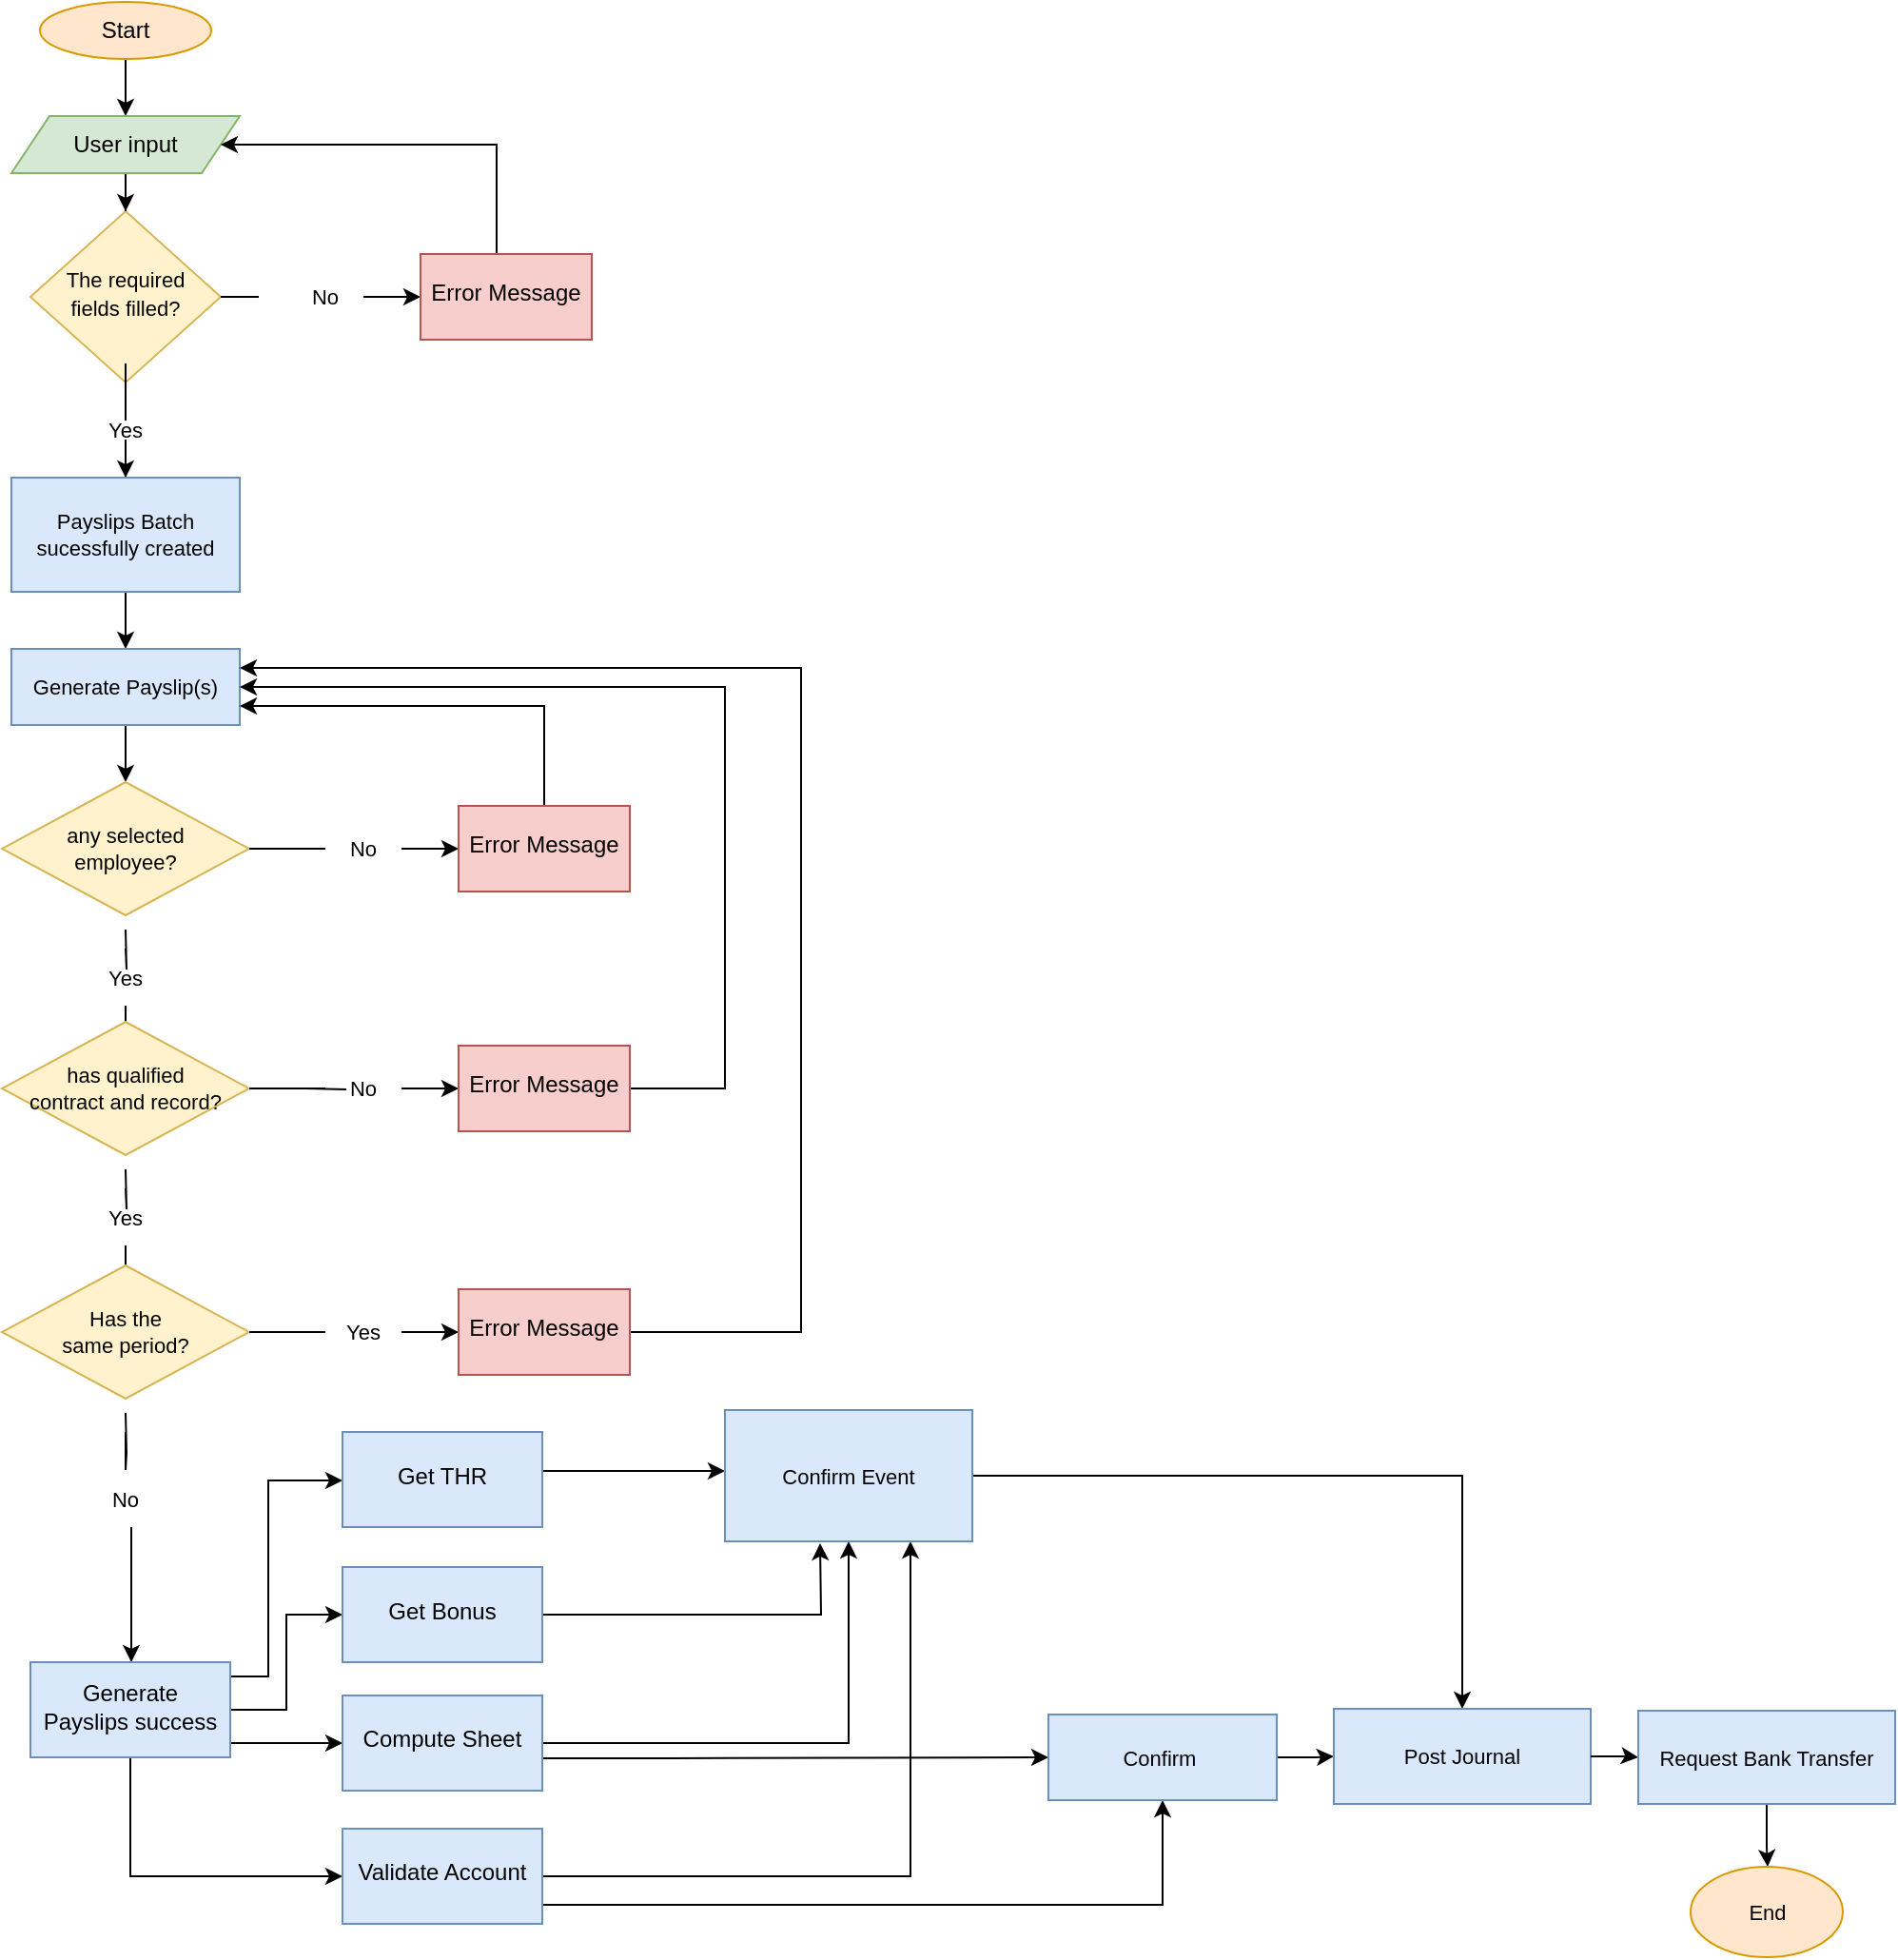 <mxfile version="20.8.5" type="github">
  <diagram id="C5RBs43oDa-KdzZeNtuy" name="Page-1">
    <mxGraphModel dx="794" dy="1631" grid="1" gridSize="10" guides="1" tooltips="1" connect="1" arrows="1" fold="1" page="1" pageScale="1" pageWidth="827" pageHeight="1169" math="0" shadow="0">
      <root>
        <mxCell id="WIyWlLk6GJQsqaUBKTNV-0" />
        <mxCell id="WIyWlLk6GJQsqaUBKTNV-1" parent="WIyWlLk6GJQsqaUBKTNV-0" />
        <mxCell id="r1_qZ7Ixaw1Gg7c2sVaV-5" value="" style="edgeStyle=orthogonalEdgeStyle;rounded=0;orthogonalLoop=1;jettySize=auto;html=1;fontSize=11;startArrow=none;" parent="WIyWlLk6GJQsqaUBKTNV-1" source="r1_qZ7Ixaw1Gg7c2sVaV-6" target="r1_qZ7Ixaw1Gg7c2sVaV-4" edge="1">
          <mxGeometry relative="1" as="geometry" />
        </mxCell>
        <mxCell id="r1_qZ7Ixaw1Gg7c2sVaV-9" value="" style="edgeStyle=orthogonalEdgeStyle;rounded=0;orthogonalLoop=1;jettySize=auto;html=1;fontSize=11;startArrow=none;" parent="WIyWlLk6GJQsqaUBKTNV-1" source="r1_qZ7Ixaw1Gg7c2sVaV-10" target="r1_qZ7Ixaw1Gg7c2sVaV-8" edge="1">
          <mxGeometry relative="1" as="geometry" />
        </mxCell>
        <mxCell id="WIyWlLk6GJQsqaUBKTNV-6" value="&lt;font style=&quot;font-size: 11px;&quot;&gt;The required fields filled?&lt;/font&gt;" style="rhombus;whiteSpace=wrap;html=1;shadow=0;fontFamily=Helvetica;fontSize=12;align=center;strokeWidth=1;spacing=6;spacingTop=-4;fillColor=#fff2cc;strokeColor=#d6b656;" parent="WIyWlLk6GJQsqaUBKTNV-1" vertex="1">
          <mxGeometry x="145" y="90" width="100" height="90" as="geometry" />
        </mxCell>
        <mxCell id="r1_qZ7Ixaw1Gg7c2sVaV-2" value="" style="edgeStyle=orthogonalEdgeStyle;rounded=0;orthogonalLoop=1;jettySize=auto;html=1;" parent="WIyWlLk6GJQsqaUBKTNV-1" source="r1_qZ7Ixaw1Gg7c2sVaV-0" target="r1_qZ7Ixaw1Gg7c2sVaV-1" edge="1">
          <mxGeometry relative="1" as="geometry" />
        </mxCell>
        <mxCell id="r1_qZ7Ixaw1Gg7c2sVaV-0" value="Start" style="ellipse;whiteSpace=wrap;html=1;fillColor=#ffe6cc;strokeColor=#d79b00;" parent="WIyWlLk6GJQsqaUBKTNV-1" vertex="1">
          <mxGeometry x="150" y="-20" width="90" height="30" as="geometry" />
        </mxCell>
        <mxCell id="r1_qZ7Ixaw1Gg7c2sVaV-3" value="" style="edgeStyle=orthogonalEdgeStyle;rounded=0;orthogonalLoop=1;jettySize=auto;html=1;fontSize=11;" parent="WIyWlLk6GJQsqaUBKTNV-1" source="r1_qZ7Ixaw1Gg7c2sVaV-1" target="WIyWlLk6GJQsqaUBKTNV-6" edge="1">
          <mxGeometry relative="1" as="geometry" />
        </mxCell>
        <mxCell id="r1_qZ7Ixaw1Gg7c2sVaV-1" value="User input" style="shape=parallelogram;perimeter=parallelogramPerimeter;whiteSpace=wrap;html=1;fixedSize=1;fillColor=#d5e8d4;strokeColor=#82b366;" parent="WIyWlLk6GJQsqaUBKTNV-1" vertex="1">
          <mxGeometry x="135" y="40" width="120" height="30" as="geometry" />
        </mxCell>
        <mxCell id="r1_qZ7Ixaw1Gg7c2sVaV-17" value="" style="edgeStyle=orthogonalEdgeStyle;rounded=0;orthogonalLoop=1;jettySize=auto;html=1;fontSize=11;" parent="WIyWlLk6GJQsqaUBKTNV-1" source="r1_qZ7Ixaw1Gg7c2sVaV-4" target="r1_qZ7Ixaw1Gg7c2sVaV-16" edge="1">
          <mxGeometry relative="1" as="geometry" />
        </mxCell>
        <mxCell id="r1_qZ7Ixaw1Gg7c2sVaV-4" value="Payslips Batch sucessfully created" style="rounded=0;whiteSpace=wrap;html=1;fontSize=11;fillColor=#dae8fc;strokeColor=#6c8ebf;" parent="WIyWlLk6GJQsqaUBKTNV-1" vertex="1">
          <mxGeometry x="135" y="230" width="120" height="60" as="geometry" />
        </mxCell>
        <mxCell id="r1_qZ7Ixaw1Gg7c2sVaV-7" value="" style="edgeStyle=orthogonalEdgeStyle;rounded=0;orthogonalLoop=1;jettySize=auto;html=1;fontSize=11;endArrow=none;" parent="WIyWlLk6GJQsqaUBKTNV-1" source="WIyWlLk6GJQsqaUBKTNV-6" target="r1_qZ7Ixaw1Gg7c2sVaV-6" edge="1">
          <mxGeometry relative="1" as="geometry">
            <mxPoint x="195" y="180" as="sourcePoint" />
            <mxPoint x="195" y="230" as="targetPoint" />
          </mxGeometry>
        </mxCell>
        <mxCell id="r1_qZ7Ixaw1Gg7c2sVaV-6" value="Yes" style="text;html=1;strokeColor=none;fillColor=none;align=center;verticalAlign=middle;whiteSpace=wrap;rounded=0;fontSize=11;" parent="WIyWlLk6GJQsqaUBKTNV-1" vertex="1">
          <mxGeometry x="165" y="190" width="60" height="30" as="geometry" />
        </mxCell>
        <mxCell id="r1_qZ7Ixaw1Gg7c2sVaV-15" style="edgeStyle=orthogonalEdgeStyle;rounded=0;orthogonalLoop=1;jettySize=auto;html=1;entryX=1;entryY=0.5;entryDx=0;entryDy=0;fontSize=11;" parent="WIyWlLk6GJQsqaUBKTNV-1" source="r1_qZ7Ixaw1Gg7c2sVaV-8" target="r1_qZ7Ixaw1Gg7c2sVaV-1" edge="1">
          <mxGeometry relative="1" as="geometry">
            <Array as="points">
              <mxPoint x="390" y="55" />
            </Array>
          </mxGeometry>
        </mxCell>
        <mxCell id="r1_qZ7Ixaw1Gg7c2sVaV-8" value="Error Message" style="whiteSpace=wrap;html=1;shadow=0;strokeWidth=1;spacing=6;spacingTop=-4;fillColor=#f8cecc;strokeColor=#b85450;" parent="WIyWlLk6GJQsqaUBKTNV-1" vertex="1">
          <mxGeometry x="350" y="112.5" width="90" height="45" as="geometry" />
        </mxCell>
        <mxCell id="r1_qZ7Ixaw1Gg7c2sVaV-14" value="" style="edgeStyle=orthogonalEdgeStyle;rounded=0;orthogonalLoop=1;jettySize=auto;html=1;fontSize=11;endArrow=none;" parent="WIyWlLk6GJQsqaUBKTNV-1" source="WIyWlLk6GJQsqaUBKTNV-6" edge="1">
          <mxGeometry relative="1" as="geometry">
            <mxPoint x="245" y="135" as="sourcePoint" />
            <mxPoint x="255" y="135" as="targetPoint" />
          </mxGeometry>
        </mxCell>
        <mxCell id="r1_qZ7Ixaw1Gg7c2sVaV-10" value="No" style="text;html=1;strokeColor=none;fillColor=none;align=center;verticalAlign=middle;whiteSpace=wrap;rounded=0;fontSize=11;" parent="WIyWlLk6GJQsqaUBKTNV-1" vertex="1">
          <mxGeometry x="280" y="120" width="40" height="30" as="geometry" />
        </mxCell>
        <mxCell id="r1_qZ7Ixaw1Gg7c2sVaV-19" value="" style="edgeStyle=orthogonalEdgeStyle;rounded=0;orthogonalLoop=1;jettySize=auto;html=1;fontSize=11;" parent="WIyWlLk6GJQsqaUBKTNV-1" source="r1_qZ7Ixaw1Gg7c2sVaV-16" target="r1_qZ7Ixaw1Gg7c2sVaV-18" edge="1">
          <mxGeometry relative="1" as="geometry" />
        </mxCell>
        <mxCell id="r1_qZ7Ixaw1Gg7c2sVaV-16" value="Generate Payslip(s)" style="rounded=0;whiteSpace=wrap;html=1;fontSize=11;fillColor=#dae8fc;strokeColor=#6c8ebf;" parent="WIyWlLk6GJQsqaUBKTNV-1" vertex="1">
          <mxGeometry x="135" y="320" width="120" height="40" as="geometry" />
        </mxCell>
        <mxCell id="r1_qZ7Ixaw1Gg7c2sVaV-18" value="any selected &lt;br&gt;employee?" style="rhombus;whiteSpace=wrap;html=1;fontSize=11;rounded=0;fillColor=#fff2cc;strokeColor=#d6b656;" parent="WIyWlLk6GJQsqaUBKTNV-1" vertex="1">
          <mxGeometry x="130" y="390" width="130" height="70" as="geometry" />
        </mxCell>
        <mxCell id="r1_qZ7Ixaw1Gg7c2sVaV-25" value="" style="edgeStyle=orthogonalEdgeStyle;rounded=0;orthogonalLoop=1;jettySize=auto;html=1;fontSize=11;startArrow=none;" parent="WIyWlLk6GJQsqaUBKTNV-1" source="r1_qZ7Ixaw1Gg7c2sVaV-28" edge="1">
          <mxGeometry relative="1" as="geometry">
            <mxPoint x="195" y="517.5" as="targetPoint" />
          </mxGeometry>
        </mxCell>
        <mxCell id="r1_qZ7Ixaw1Gg7c2sVaV-26" value="" style="edgeStyle=orthogonalEdgeStyle;rounded=0;orthogonalLoop=1;jettySize=auto;html=1;fontSize=11;startArrow=none;" parent="WIyWlLk6GJQsqaUBKTNV-1" source="r1_qZ7Ixaw1Gg7c2sVaV-31" target="r1_qZ7Ixaw1Gg7c2sVaV-29" edge="1">
          <mxGeometry relative="1" as="geometry" />
        </mxCell>
        <mxCell id="r1_qZ7Ixaw1Gg7c2sVaV-27" value="" style="edgeStyle=orthogonalEdgeStyle;rounded=0;orthogonalLoop=1;jettySize=auto;html=1;fontSize=11;endArrow=none;" parent="WIyWlLk6GJQsqaUBKTNV-1" target="r1_qZ7Ixaw1Gg7c2sVaV-28" edge="1">
          <mxGeometry relative="1" as="geometry">
            <mxPoint x="195" y="467.5" as="sourcePoint" />
            <mxPoint x="195" y="517.5" as="targetPoint" />
          </mxGeometry>
        </mxCell>
        <mxCell id="r1_qZ7Ixaw1Gg7c2sVaV-28" value="Yes" style="text;html=1;strokeColor=none;fillColor=none;align=center;verticalAlign=middle;whiteSpace=wrap;rounded=0;fontSize=11;" parent="WIyWlLk6GJQsqaUBKTNV-1" vertex="1">
          <mxGeometry x="165" y="477.5" width="60" height="30" as="geometry" />
        </mxCell>
        <mxCell id="r1_qZ7Ixaw1Gg7c2sVaV-32" style="edgeStyle=orthogonalEdgeStyle;rounded=0;orthogonalLoop=1;jettySize=auto;html=1;entryX=1;entryY=0.75;entryDx=0;entryDy=0;fontSize=11;" parent="WIyWlLk6GJQsqaUBKTNV-1" source="r1_qZ7Ixaw1Gg7c2sVaV-29" target="r1_qZ7Ixaw1Gg7c2sVaV-16" edge="1">
          <mxGeometry relative="1" as="geometry">
            <Array as="points">
              <mxPoint x="415" y="350" />
            </Array>
          </mxGeometry>
        </mxCell>
        <mxCell id="r1_qZ7Ixaw1Gg7c2sVaV-29" value="Error Message" style="whiteSpace=wrap;html=1;shadow=0;strokeWidth=1;spacing=6;spacingTop=-4;fillColor=#f8cecc;strokeColor=#b85450;" parent="WIyWlLk6GJQsqaUBKTNV-1" vertex="1">
          <mxGeometry x="370" y="402.5" width="90" height="45" as="geometry" />
        </mxCell>
        <mxCell id="r1_qZ7Ixaw1Gg7c2sVaV-30" value="" style="edgeStyle=orthogonalEdgeStyle;rounded=0;orthogonalLoop=1;jettySize=auto;html=1;fontSize=11;endArrow=none;" parent="WIyWlLk6GJQsqaUBKTNV-1" target="r1_qZ7Ixaw1Gg7c2sVaV-31" edge="1">
          <mxGeometry relative="1" as="geometry">
            <mxPoint x="290" y="425" as="sourcePoint" />
            <mxPoint x="380" y="425" as="targetPoint" />
            <Array as="points">
              <mxPoint x="260" y="425" />
              <mxPoint x="260" y="425" />
            </Array>
          </mxGeometry>
        </mxCell>
        <mxCell id="r1_qZ7Ixaw1Gg7c2sVaV-31" value="No" style="text;html=1;strokeColor=none;fillColor=none;align=center;verticalAlign=middle;whiteSpace=wrap;rounded=0;fontSize=11;" parent="WIyWlLk6GJQsqaUBKTNV-1" vertex="1">
          <mxGeometry x="300" y="410" width="40" height="30" as="geometry" />
        </mxCell>
        <mxCell id="r1_qZ7Ixaw1Gg7c2sVaV-33" value="&lt;font style=&quot;font-size: 11px;&quot;&gt;has qualified &lt;br&gt;contract and record?&lt;/font&gt;" style="rhombus;whiteSpace=wrap;html=1;fontSize=11;rounded=0;fillColor=#fff2cc;strokeColor=#d6b656;" parent="WIyWlLk6GJQsqaUBKTNV-1" vertex="1">
          <mxGeometry x="130" y="516" width="130" height="70" as="geometry" />
        </mxCell>
        <mxCell id="r1_qZ7Ixaw1Gg7c2sVaV-34" value="" style="edgeStyle=orthogonalEdgeStyle;rounded=0;orthogonalLoop=1;jettySize=auto;html=1;fontSize=11;startArrow=none;" parent="WIyWlLk6GJQsqaUBKTNV-1" source="r1_qZ7Ixaw1Gg7c2sVaV-37" edge="1">
          <mxGeometry relative="1" as="geometry">
            <mxPoint x="195" y="643.5" as="targetPoint" />
          </mxGeometry>
        </mxCell>
        <mxCell id="r1_qZ7Ixaw1Gg7c2sVaV-35" value="" style="edgeStyle=orthogonalEdgeStyle;rounded=0;orthogonalLoop=1;jettySize=auto;html=1;fontSize=11;startArrow=none;" parent="WIyWlLk6GJQsqaUBKTNV-1" source="r1_qZ7Ixaw1Gg7c2sVaV-40" target="r1_qZ7Ixaw1Gg7c2sVaV-38" edge="1">
          <mxGeometry relative="1" as="geometry" />
        </mxCell>
        <mxCell id="r1_qZ7Ixaw1Gg7c2sVaV-36" value="" style="edgeStyle=orthogonalEdgeStyle;rounded=0;orthogonalLoop=1;jettySize=auto;html=1;fontSize=11;endArrow=none;" parent="WIyWlLk6GJQsqaUBKTNV-1" target="r1_qZ7Ixaw1Gg7c2sVaV-37" edge="1">
          <mxGeometry relative="1" as="geometry">
            <mxPoint x="195" y="593.5" as="sourcePoint" />
            <mxPoint x="195" y="643.5" as="targetPoint" />
          </mxGeometry>
        </mxCell>
        <mxCell id="r1_qZ7Ixaw1Gg7c2sVaV-37" value="Yes" style="text;html=1;strokeColor=none;fillColor=none;align=center;verticalAlign=middle;whiteSpace=wrap;rounded=0;fontSize=11;" parent="WIyWlLk6GJQsqaUBKTNV-1" vertex="1">
          <mxGeometry x="165" y="603.5" width="60" height="30" as="geometry" />
        </mxCell>
        <mxCell id="r1_qZ7Ixaw1Gg7c2sVaV-41" style="edgeStyle=orthogonalEdgeStyle;rounded=0;orthogonalLoop=1;jettySize=auto;html=1;entryX=1;entryY=0.5;entryDx=0;entryDy=0;fontSize=11;" parent="WIyWlLk6GJQsqaUBKTNV-1" source="r1_qZ7Ixaw1Gg7c2sVaV-38" target="r1_qZ7Ixaw1Gg7c2sVaV-16" edge="1">
          <mxGeometry relative="1" as="geometry">
            <Array as="points">
              <mxPoint x="510" y="551" />
              <mxPoint x="510" y="340" />
            </Array>
          </mxGeometry>
        </mxCell>
        <mxCell id="r1_qZ7Ixaw1Gg7c2sVaV-38" value="Error Message" style="whiteSpace=wrap;html=1;shadow=0;strokeWidth=1;spacing=6;spacingTop=-4;fillColor=#f8cecc;strokeColor=#b85450;" parent="WIyWlLk6GJQsqaUBKTNV-1" vertex="1">
          <mxGeometry x="370" y="528.5" width="90" height="45" as="geometry" />
        </mxCell>
        <mxCell id="r1_qZ7Ixaw1Gg7c2sVaV-39" value="" style="edgeStyle=orthogonalEdgeStyle;rounded=0;orthogonalLoop=1;jettySize=auto;html=1;fontSize=11;endArrow=none;" parent="WIyWlLk6GJQsqaUBKTNV-1" target="r1_qZ7Ixaw1Gg7c2sVaV-40" edge="1">
          <mxGeometry relative="1" as="geometry">
            <mxPoint x="290" y="551" as="sourcePoint" />
            <mxPoint x="380" y="551" as="targetPoint" />
          </mxGeometry>
        </mxCell>
        <mxCell id="r1_qZ7Ixaw1Gg7c2sVaV-72" value="" style="edgeStyle=orthogonalEdgeStyle;rounded=0;orthogonalLoop=1;jettySize=auto;html=1;fontSize=11;endArrow=none;endFill=0;" parent="WIyWlLk6GJQsqaUBKTNV-1" source="r1_qZ7Ixaw1Gg7c2sVaV-40" target="r1_qZ7Ixaw1Gg7c2sVaV-33" edge="1">
          <mxGeometry relative="1" as="geometry" />
        </mxCell>
        <mxCell id="r1_qZ7Ixaw1Gg7c2sVaV-40" value="No" style="text;html=1;strokeColor=none;fillColor=none;align=center;verticalAlign=middle;whiteSpace=wrap;rounded=0;fontSize=11;" parent="WIyWlLk6GJQsqaUBKTNV-1" vertex="1">
          <mxGeometry x="300" y="536" width="40" height="30" as="geometry" />
        </mxCell>
        <mxCell id="r1_qZ7Ixaw1Gg7c2sVaV-50" value="Has the &lt;br&gt;same period?" style="rhombus;whiteSpace=wrap;html=1;fontSize=11;rounded=0;fillColor=#fff2cc;strokeColor=#d6b656;" parent="WIyWlLk6GJQsqaUBKTNV-1" vertex="1">
          <mxGeometry x="130" y="644" width="130" height="70" as="geometry" />
        </mxCell>
        <mxCell id="r1_qZ7Ixaw1Gg7c2sVaV-52" value="" style="edgeStyle=orthogonalEdgeStyle;rounded=0;orthogonalLoop=1;jettySize=auto;html=1;fontSize=11;startArrow=none;" parent="WIyWlLk6GJQsqaUBKTNV-1" source="r1_qZ7Ixaw1Gg7c2sVaV-57" target="r1_qZ7Ixaw1Gg7c2sVaV-55" edge="1">
          <mxGeometry relative="1" as="geometry" />
        </mxCell>
        <mxCell id="r1_qZ7Ixaw1Gg7c2sVaV-53" value="" style="edgeStyle=orthogonalEdgeStyle;rounded=0;orthogonalLoop=1;jettySize=auto;html=1;fontSize=11;endArrow=none;startArrow=none;" parent="WIyWlLk6GJQsqaUBKTNV-1" source="r1_qZ7Ixaw1Gg7c2sVaV-54" edge="1">
          <mxGeometry relative="1" as="geometry">
            <mxPoint x="195" y="721.5" as="sourcePoint" />
            <mxPoint x="195" y="731.5" as="targetPoint" />
          </mxGeometry>
        </mxCell>
        <mxCell id="r1_qZ7Ixaw1Gg7c2sVaV-82" value="" style="edgeStyle=orthogonalEdgeStyle;rounded=0;orthogonalLoop=1;jettySize=auto;html=1;fontSize=11;" parent="WIyWlLk6GJQsqaUBKTNV-1" source="r1_qZ7Ixaw1Gg7c2sVaV-54" target="r1_qZ7Ixaw1Gg7c2sVaV-58" edge="1">
          <mxGeometry relative="1" as="geometry">
            <Array as="points">
              <mxPoint x="198" y="830" />
              <mxPoint x="198" y="830" />
            </Array>
          </mxGeometry>
        </mxCell>
        <mxCell id="r1_qZ7Ixaw1Gg7c2sVaV-59" style="edgeStyle=orthogonalEdgeStyle;rounded=0;orthogonalLoop=1;jettySize=auto;html=1;entryX=1;entryY=0.25;entryDx=0;entryDy=0;fontSize=11;" parent="WIyWlLk6GJQsqaUBKTNV-1" source="r1_qZ7Ixaw1Gg7c2sVaV-55" target="r1_qZ7Ixaw1Gg7c2sVaV-16" edge="1">
          <mxGeometry relative="1" as="geometry">
            <Array as="points">
              <mxPoint x="550" y="679" />
              <mxPoint x="550" y="330" />
            </Array>
          </mxGeometry>
        </mxCell>
        <mxCell id="r1_qZ7Ixaw1Gg7c2sVaV-55" value="Error Message" style="whiteSpace=wrap;html=1;shadow=0;strokeWidth=1;spacing=6;spacingTop=-4;fillColor=#f8cecc;strokeColor=#b85450;" parent="WIyWlLk6GJQsqaUBKTNV-1" vertex="1">
          <mxGeometry x="370" y="656.5" width="90" height="45" as="geometry" />
        </mxCell>
        <mxCell id="r1_qZ7Ixaw1Gg7c2sVaV-56" value="" style="edgeStyle=orthogonalEdgeStyle;rounded=0;orthogonalLoop=1;jettySize=auto;html=1;fontSize=11;endArrow=none;" parent="WIyWlLk6GJQsqaUBKTNV-1" target="r1_qZ7Ixaw1Gg7c2sVaV-57" edge="1">
          <mxGeometry relative="1" as="geometry">
            <mxPoint x="290" y="679" as="sourcePoint" />
            <mxPoint x="380" y="679" as="targetPoint" />
            <Array as="points">
              <mxPoint x="260" y="679" />
              <mxPoint x="260" y="679" />
            </Array>
          </mxGeometry>
        </mxCell>
        <mxCell id="r1_qZ7Ixaw1Gg7c2sVaV-57" value="Yes" style="text;html=1;strokeColor=none;fillColor=none;align=center;verticalAlign=middle;whiteSpace=wrap;rounded=0;fontSize=11;" parent="WIyWlLk6GJQsqaUBKTNV-1" vertex="1">
          <mxGeometry x="300" y="664" width="40" height="30" as="geometry" />
        </mxCell>
        <mxCell id="r1_qZ7Ixaw1Gg7c2sVaV-75" value="" style="edgeStyle=orthogonalEdgeStyle;rounded=0;orthogonalLoop=1;jettySize=auto;html=1;fontSize=11;" parent="WIyWlLk6GJQsqaUBKTNV-1" source="r1_qZ7Ixaw1Gg7c2sVaV-58" target="r1_qZ7Ixaw1Gg7c2sVaV-74" edge="1">
          <mxGeometry relative="1" as="geometry">
            <Array as="points">
              <mxPoint x="270" y="860" />
              <mxPoint x="270" y="757" />
            </Array>
          </mxGeometry>
        </mxCell>
        <mxCell id="r1_qZ7Ixaw1Gg7c2sVaV-83" style="edgeStyle=orthogonalEdgeStyle;rounded=0;orthogonalLoop=1;jettySize=auto;html=1;entryX=0;entryY=0.5;entryDx=0;entryDy=0;fontSize=11;" parent="WIyWlLk6GJQsqaUBKTNV-1" source="r1_qZ7Ixaw1Gg7c2sVaV-58" target="r1_qZ7Ixaw1Gg7c2sVaV-79" edge="1">
          <mxGeometry relative="1" as="geometry" />
        </mxCell>
        <mxCell id="r1_qZ7Ixaw1Gg7c2sVaV-84" style="edgeStyle=orthogonalEdgeStyle;rounded=0;orthogonalLoop=1;jettySize=auto;html=1;entryX=0;entryY=0.5;entryDx=0;entryDy=0;fontSize=11;" parent="WIyWlLk6GJQsqaUBKTNV-1" source="r1_qZ7Ixaw1Gg7c2sVaV-58" target="r1_qZ7Ixaw1Gg7c2sVaV-77" edge="1">
          <mxGeometry relative="1" as="geometry">
            <Array as="points">
              <mxPoint x="280" y="895" />
              <mxPoint x="280" y="895" />
            </Array>
          </mxGeometry>
        </mxCell>
        <mxCell id="r1_qZ7Ixaw1Gg7c2sVaV-85" style="edgeStyle=orthogonalEdgeStyle;rounded=0;orthogonalLoop=1;jettySize=auto;html=1;entryX=0;entryY=0.5;entryDx=0;entryDy=0;fontSize=11;" parent="WIyWlLk6GJQsqaUBKTNV-1" source="r1_qZ7Ixaw1Gg7c2sVaV-58" target="r1_qZ7Ixaw1Gg7c2sVaV-80" edge="1">
          <mxGeometry relative="1" as="geometry">
            <Array as="points">
              <mxPoint x="198" y="965" />
            </Array>
          </mxGeometry>
        </mxCell>
        <mxCell id="r1_qZ7Ixaw1Gg7c2sVaV-58" value="Generate Payslips success" style="whiteSpace=wrap;html=1;shadow=0;strokeWidth=1;spacing=6;spacingTop=-4;fillColor=#dae8fc;strokeColor=#6c8ebf;" parent="WIyWlLk6GJQsqaUBKTNV-1" vertex="1">
          <mxGeometry x="145" y="852.5" width="105" height="50" as="geometry" />
        </mxCell>
        <mxCell id="r1_qZ7Ixaw1Gg7c2sVaV-101" value="" style="edgeStyle=orthogonalEdgeStyle;rounded=0;orthogonalLoop=1;jettySize=auto;html=1;fontSize=11;endArrow=classic;endFill=1;" parent="WIyWlLk6GJQsqaUBKTNV-1" source="r1_qZ7Ixaw1Gg7c2sVaV-74" target="r1_qZ7Ixaw1Gg7c2sVaV-81" edge="1">
          <mxGeometry relative="1" as="geometry">
            <Array as="points">
              <mxPoint x="440" y="752" />
              <mxPoint x="440" y="752" />
            </Array>
          </mxGeometry>
        </mxCell>
        <mxCell id="r1_qZ7Ixaw1Gg7c2sVaV-74" value="Get THR" style="whiteSpace=wrap;html=1;shadow=0;strokeWidth=1;spacing=6;spacingTop=-4;fillColor=#dae8fc;strokeColor=#6c8ebf;" parent="WIyWlLk6GJQsqaUBKTNV-1" vertex="1">
          <mxGeometry x="309" y="731.5" width="105" height="50" as="geometry" />
        </mxCell>
        <mxCell id="r1_qZ7Ixaw1Gg7c2sVaV-92" style="edgeStyle=orthogonalEdgeStyle;rounded=0;orthogonalLoop=1;jettySize=auto;html=1;entryX=0.5;entryY=1;entryDx=0;entryDy=0;fontSize=11;endArrow=classic;endFill=1;" parent="WIyWlLk6GJQsqaUBKTNV-1" source="r1_qZ7Ixaw1Gg7c2sVaV-77" target="r1_qZ7Ixaw1Gg7c2sVaV-81" edge="1">
          <mxGeometry relative="1" as="geometry" />
        </mxCell>
        <mxCell id="r1_qZ7Ixaw1Gg7c2sVaV-103" style="edgeStyle=orthogonalEdgeStyle;rounded=0;orthogonalLoop=1;jettySize=auto;html=1;entryX=0;entryY=0.5;entryDx=0;entryDy=0;fontSize=11;endArrow=classic;endFill=1;" parent="WIyWlLk6GJQsqaUBKTNV-1" source="r1_qZ7Ixaw1Gg7c2sVaV-77" target="r1_qZ7Ixaw1Gg7c2sVaV-102" edge="1">
          <mxGeometry relative="1" as="geometry">
            <Array as="points">
              <mxPoint x="480" y="903" />
              <mxPoint x="480" y="903" />
            </Array>
          </mxGeometry>
        </mxCell>
        <mxCell id="r1_qZ7Ixaw1Gg7c2sVaV-77" value="Compute Sheet" style="whiteSpace=wrap;html=1;shadow=0;strokeWidth=1;spacing=6;spacingTop=-4;fillColor=#dae8fc;strokeColor=#6c8ebf;" parent="WIyWlLk6GJQsqaUBKTNV-1" vertex="1">
          <mxGeometry x="309" y="870" width="105" height="50" as="geometry" />
        </mxCell>
        <mxCell id="r1_qZ7Ixaw1Gg7c2sVaV-100" style="edgeStyle=orthogonalEdgeStyle;rounded=0;orthogonalLoop=1;jettySize=auto;html=1;fontSize=11;endArrow=classic;endFill=1;" parent="WIyWlLk6GJQsqaUBKTNV-1" source="r1_qZ7Ixaw1Gg7c2sVaV-79" edge="1">
          <mxGeometry relative="1" as="geometry">
            <mxPoint x="560" y="790" as="targetPoint" />
          </mxGeometry>
        </mxCell>
        <mxCell id="r1_qZ7Ixaw1Gg7c2sVaV-79" value="Get Bonus" style="whiteSpace=wrap;html=1;shadow=0;strokeWidth=1;spacing=6;spacingTop=-4;fillColor=#dae8fc;strokeColor=#6c8ebf;" parent="WIyWlLk6GJQsqaUBKTNV-1" vertex="1">
          <mxGeometry x="309" y="802.5" width="105" height="50" as="geometry" />
        </mxCell>
        <mxCell id="r1_qZ7Ixaw1Gg7c2sVaV-99" style="edgeStyle=orthogonalEdgeStyle;rounded=0;orthogonalLoop=1;jettySize=auto;html=1;fontSize=11;endArrow=classic;endFill=1;entryX=0.75;entryY=1;entryDx=0;entryDy=0;" parent="WIyWlLk6GJQsqaUBKTNV-1" source="r1_qZ7Ixaw1Gg7c2sVaV-80" target="r1_qZ7Ixaw1Gg7c2sVaV-81" edge="1">
          <mxGeometry relative="1" as="geometry">
            <mxPoint x="690" y="830" as="targetPoint" />
          </mxGeometry>
        </mxCell>
        <mxCell id="r1_qZ7Ixaw1Gg7c2sVaV-104" style="edgeStyle=orthogonalEdgeStyle;rounded=0;orthogonalLoop=1;jettySize=auto;html=1;entryX=0.5;entryY=1;entryDx=0;entryDy=0;fontSize=11;endArrow=classic;endFill=1;" parent="WIyWlLk6GJQsqaUBKTNV-1" source="r1_qZ7Ixaw1Gg7c2sVaV-80" target="r1_qZ7Ixaw1Gg7c2sVaV-102" edge="1">
          <mxGeometry relative="1" as="geometry">
            <Array as="points">
              <mxPoint x="740" y="980" />
            </Array>
          </mxGeometry>
        </mxCell>
        <mxCell id="r1_qZ7Ixaw1Gg7c2sVaV-80" value="Validate Account" style="whiteSpace=wrap;html=1;shadow=0;strokeWidth=1;spacing=6;spacingTop=-4;fillColor=#dae8fc;strokeColor=#6c8ebf;" parent="WIyWlLk6GJQsqaUBKTNV-1" vertex="1">
          <mxGeometry x="309" y="940" width="105" height="50" as="geometry" />
        </mxCell>
        <mxCell id="r1_qZ7Ixaw1Gg7c2sVaV-106" value="" style="edgeStyle=orthogonalEdgeStyle;rounded=0;orthogonalLoop=1;jettySize=auto;html=1;fontSize=11;endArrow=classic;endFill=1;" parent="WIyWlLk6GJQsqaUBKTNV-1" source="r1_qZ7Ixaw1Gg7c2sVaV-81" target="r1_qZ7Ixaw1Gg7c2sVaV-105" edge="1">
          <mxGeometry relative="1" as="geometry" />
        </mxCell>
        <mxCell id="r1_qZ7Ixaw1Gg7c2sVaV-81" value="Confirm Event" style="rounded=0;whiteSpace=wrap;html=1;fontSize=11;fillColor=#dae8fc;strokeColor=#6c8ebf;" parent="WIyWlLk6GJQsqaUBKTNV-1" vertex="1">
          <mxGeometry x="510" y="720" width="130" height="69" as="geometry" />
        </mxCell>
        <mxCell id="r1_qZ7Ixaw1Gg7c2sVaV-86" value="" style="edgeStyle=orthogonalEdgeStyle;rounded=0;orthogonalLoop=1;jettySize=auto;html=1;fontSize=11;endArrow=none;" parent="WIyWlLk6GJQsqaUBKTNV-1" target="r1_qZ7Ixaw1Gg7c2sVaV-54" edge="1">
          <mxGeometry relative="1" as="geometry">
            <mxPoint x="195" y="721.5" as="sourcePoint" />
            <mxPoint x="195" y="731.5" as="targetPoint" />
          </mxGeometry>
        </mxCell>
        <mxCell id="r1_qZ7Ixaw1Gg7c2sVaV-54" value="No" style="text;html=1;strokeColor=none;fillColor=none;align=center;verticalAlign=middle;whiteSpace=wrap;rounded=0;fontSize=11;" parent="WIyWlLk6GJQsqaUBKTNV-1" vertex="1">
          <mxGeometry x="165" y="751.5" width="60" height="30" as="geometry" />
        </mxCell>
        <mxCell id="r1_qZ7Ixaw1Gg7c2sVaV-116" value="" style="edgeStyle=orthogonalEdgeStyle;rounded=0;orthogonalLoop=1;jettySize=auto;html=1;fontSize=11;endArrow=classic;endFill=1;" parent="WIyWlLk6GJQsqaUBKTNV-1" source="r1_qZ7Ixaw1Gg7c2sVaV-102" target="r1_qZ7Ixaw1Gg7c2sVaV-105" edge="1">
          <mxGeometry relative="1" as="geometry" />
        </mxCell>
        <mxCell id="r1_qZ7Ixaw1Gg7c2sVaV-102" value="Confirm&amp;nbsp;" style="rounded=0;whiteSpace=wrap;html=1;fontSize=11;fillColor=#dae8fc;strokeColor=#6c8ebf;" parent="WIyWlLk6GJQsqaUBKTNV-1" vertex="1">
          <mxGeometry x="680" y="880" width="120" height="45" as="geometry" />
        </mxCell>
        <mxCell id="r1_qZ7Ixaw1Gg7c2sVaV-115" value="" style="edgeStyle=orthogonalEdgeStyle;rounded=0;orthogonalLoop=1;jettySize=auto;html=1;fontSize=11;endArrow=classic;endFill=1;startArrow=none;" parent="WIyWlLk6GJQsqaUBKTNV-1" source="r1_qZ7Ixaw1Gg7c2sVaV-110" target="r1_qZ7Ixaw1Gg7c2sVaV-114" edge="1">
          <mxGeometry relative="1" as="geometry">
            <Array as="points">
              <mxPoint x="1058" y="950" />
              <mxPoint x="1058" y="950" />
            </Array>
          </mxGeometry>
        </mxCell>
        <mxCell id="r1_qZ7Ixaw1Gg7c2sVaV-105" value="Post Journal" style="rounded=0;whiteSpace=wrap;html=1;fontSize=11;fillColor=#dae8fc;strokeColor=#6c8ebf;" parent="WIyWlLk6GJQsqaUBKTNV-1" vertex="1">
          <mxGeometry x="830" y="877" width="135" height="50" as="geometry" />
        </mxCell>
        <mxCell id="r1_qZ7Ixaw1Gg7c2sVaV-114" value="End" style="ellipse;whiteSpace=wrap;html=1;fontSize=11;fillColor=#ffe6cc;strokeColor=#d79b00;rounded=0;" parent="WIyWlLk6GJQsqaUBKTNV-1" vertex="1">
          <mxGeometry x="1017.5" y="960" width="80" height="47.5" as="geometry" />
        </mxCell>
        <mxCell id="r1_qZ7Ixaw1Gg7c2sVaV-117" value="" style="edgeStyle=orthogonalEdgeStyle;rounded=0;orthogonalLoop=1;jettySize=auto;html=1;fontSize=11;endArrow=classic;endFill=1;" parent="WIyWlLk6GJQsqaUBKTNV-1" source="r1_qZ7Ixaw1Gg7c2sVaV-105" target="r1_qZ7Ixaw1Gg7c2sVaV-110" edge="1">
          <mxGeometry relative="1" as="geometry">
            <mxPoint x="962.0" y="902.571" as="sourcePoint" />
            <mxPoint x="1140" y="850" as="targetPoint" />
          </mxGeometry>
        </mxCell>
        <mxCell id="r1_qZ7Ixaw1Gg7c2sVaV-110" value="Request Bank Transfer" style="rounded=0;whiteSpace=wrap;html=1;fontSize=11;fillColor=#dae8fc;strokeColor=#6c8ebf;" parent="WIyWlLk6GJQsqaUBKTNV-1" vertex="1">
          <mxGeometry x="990" y="878" width="135" height="49" as="geometry" />
        </mxCell>
      </root>
    </mxGraphModel>
  </diagram>
</mxfile>
